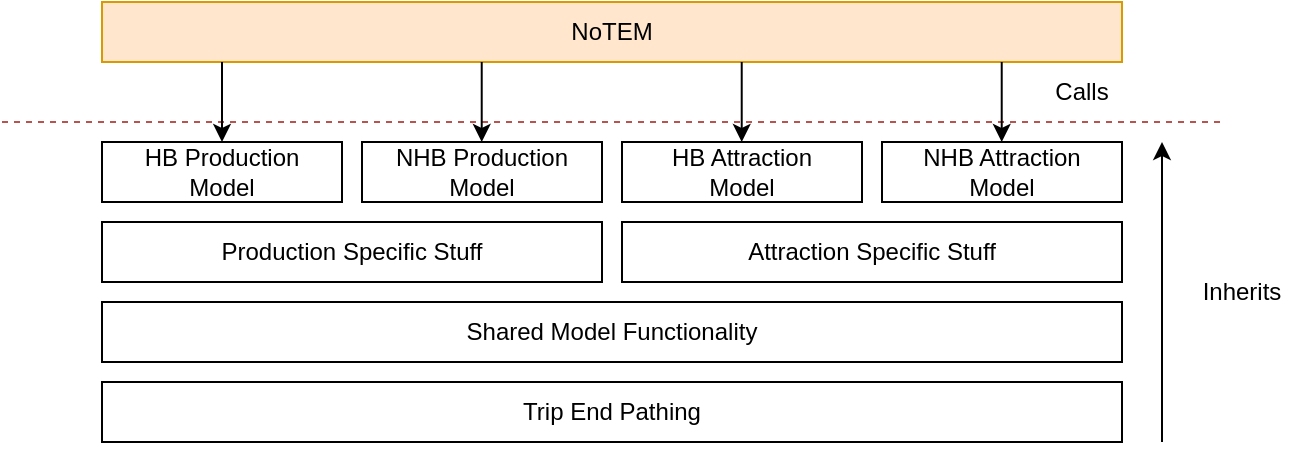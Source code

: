 <mxfile version="14.5.1" type="device" pages="4"><diagram id="lLvppQs5PRhjp4cdeOJ7" name="Inheritence"><mxGraphModel dx="1422" dy="832" grid="1" gridSize="10" guides="1" tooltips="1" connect="1" arrows="1" fold="1" page="1" pageScale="1" pageWidth="827" pageHeight="1169" math="0" shadow="0"><root><mxCell id="0"/><mxCell id="1" parent="0"/><mxCell id="pdggeZBcWWM-GCoI2t7F-1" value="Shared Model Functionality" style="rounded=0;whiteSpace=wrap;html=1;" parent="1" vertex="1"><mxGeometry x="120" y="400" width="510" height="30" as="geometry"/></mxCell><mxCell id="pdggeZBcWWM-GCoI2t7F-2" value="Production Specific Stuff" style="rounded=0;whiteSpace=wrap;html=1;" parent="1" vertex="1"><mxGeometry x="120" y="360" width="250" height="30" as="geometry"/></mxCell><mxCell id="pdggeZBcWWM-GCoI2t7F-3" value="Attraction Specific Stuff" style="rounded=0;whiteSpace=wrap;html=1;" parent="1" vertex="1"><mxGeometry x="380" y="360" width="250" height="30" as="geometry"/></mxCell><mxCell id="pdggeZBcWWM-GCoI2t7F-4" value="HB Production&lt;br&gt;Model" style="rounded=0;whiteSpace=wrap;html=1;" parent="1" vertex="1"><mxGeometry x="120" y="320" width="120" height="30" as="geometry"/></mxCell><mxCell id="pdggeZBcWWM-GCoI2t7F-5" value="NHB Production Model" style="rounded=0;whiteSpace=wrap;html=1;" parent="1" vertex="1"><mxGeometry x="250" y="320" width="120" height="30" as="geometry"/></mxCell><mxCell id="pdggeZBcWWM-GCoI2t7F-6" value="HB Attraction&lt;br&gt;Model" style="rounded=0;whiteSpace=wrap;html=1;" parent="1" vertex="1"><mxGeometry x="380" y="320" width="120" height="30" as="geometry"/></mxCell><mxCell id="pdggeZBcWWM-GCoI2t7F-7" value="NHB Attraction &lt;br&gt;Model" style="rounded=0;whiteSpace=wrap;html=1;" parent="1" vertex="1"><mxGeometry x="510" y="320" width="120" height="30" as="geometry"/></mxCell><mxCell id="pdggeZBcWWM-GCoI2t7F-8" value="" style="endArrow=none;dashed=1;html=1;fillColor=#f8cecc;strokeColor=#b85450;" parent="1" edge="1"><mxGeometry width="50" height="50" relative="1" as="geometry"><mxPoint x="70" y="310" as="sourcePoint"/><mxPoint x="680" y="310" as="targetPoint"/></mxGeometry></mxCell><mxCell id="pdggeZBcWWM-GCoI2t7F-9" value="" style="endArrow=classic;html=1;" parent="1" edge="1"><mxGeometry width="50" height="50" relative="1" as="geometry"><mxPoint x="650" y="470" as="sourcePoint"/><mxPoint x="650" y="320" as="targetPoint"/></mxGeometry></mxCell><mxCell id="pdggeZBcWWM-GCoI2t7F-10" value="Inherits" style="text;html=1;strokeColor=none;fillColor=none;align=center;verticalAlign=middle;whiteSpace=wrap;rounded=0;" parent="1" vertex="1"><mxGeometry x="660" y="380" width="60" height="30" as="geometry"/></mxCell><mxCell id="pdggeZBcWWM-GCoI2t7F-11" value="NoTEM" style="rounded=0;whiteSpace=wrap;html=1;fillColor=#ffe6cc;strokeColor=#d79b00;" parent="1" vertex="1"><mxGeometry x="120" y="250" width="510" height="30" as="geometry"/></mxCell><mxCell id="pdggeZBcWWM-GCoI2t7F-14" value="" style="endArrow=classic;html=1;entryX=0.5;entryY=0;entryDx=0;entryDy=0;" parent="1" target="pdggeZBcWWM-GCoI2t7F-4" edge="1"><mxGeometry width="50" height="50" relative="1" as="geometry"><mxPoint x="180" y="280" as="sourcePoint"/><mxPoint x="200" y="300" as="targetPoint"/></mxGeometry></mxCell><mxCell id="pdggeZBcWWM-GCoI2t7F-15" value="" style="endArrow=classic;html=1;entryX=0.5;entryY=0;entryDx=0;entryDy=0;" parent="1" edge="1"><mxGeometry width="50" height="50" relative="1" as="geometry"><mxPoint x="309.86" y="280" as="sourcePoint"/><mxPoint x="309.86" y="320" as="targetPoint"/></mxGeometry></mxCell><mxCell id="pdggeZBcWWM-GCoI2t7F-16" value="" style="endArrow=classic;html=1;entryX=0.5;entryY=0;entryDx=0;entryDy=0;" parent="1" edge="1"><mxGeometry width="50" height="50" relative="1" as="geometry"><mxPoint x="439.86" y="280" as="sourcePoint"/><mxPoint x="439.86" y="320" as="targetPoint"/></mxGeometry></mxCell><mxCell id="pdggeZBcWWM-GCoI2t7F-17" value="" style="endArrow=classic;html=1;entryX=0.5;entryY=0;entryDx=0;entryDy=0;" parent="1" edge="1"><mxGeometry width="50" height="50" relative="1" as="geometry"><mxPoint x="569.86" y="280" as="sourcePoint"/><mxPoint x="569.86" y="320" as="targetPoint"/></mxGeometry></mxCell><mxCell id="pdggeZBcWWM-GCoI2t7F-20" value="Calls" style="text;html=1;strokeColor=none;fillColor=none;align=center;verticalAlign=middle;whiteSpace=wrap;rounded=0;" parent="1" vertex="1"><mxGeometry x="580" y="280" width="60" height="30" as="geometry"/></mxCell><mxCell id="aku7cfe4Twv076dRv2uE-1" value="Trip End Pathing" style="rounded=0;whiteSpace=wrap;html=1;" parent="1" vertex="1"><mxGeometry x="120" y="440" width="510" height="30" as="geometry"/></mxCell></root></mxGraphModel></diagram><diagram id="YqYMPjnBNsrqHoUdPp8g" name="Req Functionality"><mxGraphModel dx="1024" dy="600" grid="1" gridSize="10" guides="1" tooltips="1" connect="1" arrows="1" fold="1" page="1" pageScale="1" pageWidth="827" pageHeight="1169" math="0" shadow="0"><root><mxCell id="8Gtph3MKl76PH5STHvHZ-0"/><mxCell id="8Gtph3MKl76PH5STHvHZ-1" parent="8Gtph3MKl76PH5STHvHZ-0"/><mxCell id="Hx8eiDj42i_t4e-iqLd3-6" value="generate_all_trip_ends()" style="text;strokeColor=#d79b00;fillColor=#ffe6cc;align=left;verticalAlign=top;spacingLeft=4;spacingRight=4;overflow=hidden;rotatable=0;points=[[0,0.5],[1,0.5]];portConstraint=eastwest;" parent="8Gtph3MKl76PH5STHvHZ-1" vertex="1"><mxGeometry x="1680" y="424" width="160" height="26" as="geometry"/></mxCell><mxCell id="Hx8eiDj42i_t4e-iqLd3-7" value="NoTEM" style="swimlane;fontStyle=1;align=center;verticalAlign=top;childLayout=stackLayout;horizontal=1;startSize=26;horizontalStack=0;resizeParent=1;resizeParentMax=0;resizeLast=0;collapsible=1;marginBottom=0;fillColor=#dae8fc;strokeColor=#6c8ebf;" parent="8Gtph3MKl76PH5STHvHZ-1" vertex="1"><mxGeometry x="80" y="80" width="160" height="268" as="geometry"/></mxCell><mxCell id="Hx8eiDj42i_t4e-iqLd3-8" value="Attributes" style="text;strokeColor=none;fillColor=none;align=left;verticalAlign=top;spacingLeft=4;spacingRight=4;overflow=hidden;rotatable=0;points=[[0,0.5],[1,0.5]];portConstraint=eastwest;fontStyle=1" parent="Hx8eiDj42i_t4e-iqLd3-7" vertex="1"><mxGeometry y="26" width="160" height="26" as="geometry"/></mxCell><mxCell id="Hx8eiDj42i_t4e-iqLd3-1" value="years" style="text;strokeColor=#9673a6;fillColor=#e1d5e7;align=left;verticalAlign=top;spacingLeft=4;spacingRight=4;overflow=hidden;rotatable=0;points=[[0,0.5],[1,0.5]];portConstraint=eastwest;" parent="Hx8eiDj42i_t4e-iqLd3-7" vertex="1"><mxGeometry y="52" width="160" height="26" as="geometry"/></mxCell><mxCell id="FqPq26q3UJ2o3pJWGhAu-0" value="Scenario" style="text;strokeColor=#9673a6;fillColor=#e1d5e7;align=left;verticalAlign=top;spacingLeft=4;spacingRight=4;overflow=hidden;rotatable=0;points=[[0,0.5],[1,0.5]];portConstraint=eastwest;" parent="Hx8eiDj42i_t4e-iqLd3-7" vertex="1"><mxGeometry y="78" width="160" height="26" as="geometry"/></mxCell><mxCell id="Hx8eiDj42i_t4e-iqLd3-5" value="Land User iter" style="text;strokeColor=#9673a6;fillColor=#e1d5e7;align=left;verticalAlign=top;spacingLeft=4;spacingRight=4;overflow=hidden;rotatable=0;points=[[0,0.5],[1,0.5]];portConstraint=eastwest;" parent="Hx8eiDj42i_t4e-iqLd3-7" vertex="1"><mxGeometry y="104" width="160" height="26" as="geometry"/></mxCell><mxCell id="PiMXz-e3eTPeEasY0s3F-0" value="Land User Import Drive" style="text;strokeColor=#9673a6;fillColor=#e1d5e7;align=left;verticalAlign=top;spacingLeft=4;spacingRight=4;overflow=hidden;rotatable=0;points=[[0,0.5],[1,0.5]];portConstraint=eastwest;" parent="Hx8eiDj42i_t4e-iqLd3-7" vertex="1"><mxGeometry y="130" width="160" height="26" as="geometry"/></mxCell><mxCell id="Hx8eiDj42i_t4e-iqLd3-9" value="" style="line;strokeWidth=1;fillColor=none;align=left;verticalAlign=middle;spacingTop=-1;spacingLeft=3;spacingRight=3;rotatable=0;labelPosition=right;points=[];portConstraint=eastwest;" parent="Hx8eiDj42i_t4e-iqLd3-7" vertex="1"><mxGeometry y="156" width="160" height="8" as="geometry"/></mxCell><mxCell id="Hx8eiDj42i_t4e-iqLd3-10" value="Methods" style="text;strokeColor=none;fillColor=none;align=left;verticalAlign=top;spacingLeft=4;spacingRight=4;overflow=hidden;rotatable=0;points=[[0,0.5],[1,0.5]];portConstraint=eastwest;fontStyle=1" parent="Hx8eiDj42i_t4e-iqLd3-7" vertex="1"><mxGeometry y="164" width="160" height="26" as="geometry"/></mxCell><mxCell id="Hx8eiDj42i_t4e-iqLd3-3" value="generate_all_trip_ends()" style="text;strokeColor=#d79b00;fillColor=#ffe6cc;align=left;verticalAlign=top;spacingLeft=4;spacingRight=4;overflow=hidden;rotatable=0;points=[[0,0.5],[1,0.5]];portConstraint=eastwest;" parent="Hx8eiDj42i_t4e-iqLd3-7" vertex="1"><mxGeometry y="190" width="160" height="26" as="geometry"/></mxCell><mxCell id="Hx8eiDj42i_t4e-iqLd3-4" value="generate_hb_trip_ends()" style="text;strokeColor=#d79b00;fillColor=#ffe6cc;align=left;verticalAlign=top;spacingLeft=4;spacingRight=4;overflow=hidden;rotatable=0;points=[[0,0.5],[1,0.5]];portConstraint=eastwest;" parent="Hx8eiDj42i_t4e-iqLd3-7" vertex="1"><mxGeometry y="216" width="160" height="26" as="geometry"/></mxCell><mxCell id="Hx8eiDj42i_t4e-iqLd3-12" value="generate_nhb_trip_ends()" style="text;strokeColor=#d79b00;fillColor=#ffe6cc;align=left;verticalAlign=top;spacingLeft=4;spacingRight=4;overflow=hidden;rotatable=0;points=[[0,0.5],[1,0.5]];portConstraint=eastwest;" parent="Hx8eiDj42i_t4e-iqLd3-7" vertex="1"><mxGeometry y="242" width="160" height="26" as="geometry"/></mxCell><mxCell id="Hx8eiDj42i_t4e-iqLd3-11" value="years" style="text;strokeColor=#9673a6;fillColor=#e1d5e7;align=left;verticalAlign=top;spacingLeft=4;spacingRight=4;overflow=hidden;rotatable=0;points=[[0,0.5],[1,0.5]];portConstraint=eastwest;" parent="8Gtph3MKl76PH5STHvHZ-1" vertex="1"><mxGeometry x="1680" y="280" width="160" height="26" as="geometry"/></mxCell><mxCell id="Hx8eiDj42i_t4e-iqLd3-13" value="HB Production Model" style="swimlane;fontStyle=1;align=center;verticalAlign=top;childLayout=stackLayout;horizontal=1;startSize=26;horizontalStack=0;resizeParent=1;resizeParentMax=0;resizeLast=0;collapsible=1;marginBottom=0;fillColor=#dae8fc;strokeColor=#6c8ebf;" parent="8Gtph3MKl76PH5STHvHZ-1" vertex="1"><mxGeometry x="320" y="80" width="320" height="530" as="geometry"/></mxCell><mxCell id="Hx8eiDj42i_t4e-iqLd3-14" value="Attributes" style="text;strokeColor=none;fillColor=none;align=left;verticalAlign=top;spacingLeft=4;spacingRight=4;overflow=hidden;rotatable=0;points=[[0,0.5],[1,0.5]];portConstraint=eastwest;fontStyle=1" parent="Hx8eiDj42i_t4e-iqLd3-13" vertex="1"><mxGeometry y="26" width="320" height="26" as="geometry"/></mxCell><mxCell id="Hx8eiDj42i_t4e-iqLd3-22" value="Land Use inputs {year: path}" style="text;strokeColor=#9673a6;fillColor=#e1d5e7;align=left;verticalAlign=top;spacingLeft=4;spacingRight=4;overflow=hidden;rotatable=0;points=[[0,0.5],[1,0.5]];portConstraint=eastwest;" parent="Hx8eiDj42i_t4e-iqLd3-13" vertex="1"><mxGeometry y="52" width="320" height="26" as="geometry"/></mxCell><mxCell id="Hx8eiDj42i_t4e-iqLd3-21" value="Constraints {year: path}" style="text;strokeColor=#9673a6;fillColor=#e1d5e7;align=left;verticalAlign=top;spacingLeft=4;spacingRight=4;overflow=hidden;rotatable=0;points=[[0,0.5],[1,0.5]];portConstraint=eastwest;" parent="Hx8eiDj42i_t4e-iqLd3-13" vertex="1"><mxGeometry y="78" width="320" height="26" as="geometry"/></mxCell><mxCell id="Hx8eiDj42i_t4e-iqLd3-19" value="trip_rates_path" style="text;strokeColor=#9673a6;fillColor=#e1d5e7;align=left;verticalAlign=top;spacingLeft=4;spacingRight=4;overflow=hidden;rotatable=0;points=[[0,0.5],[1,0.5]];portConstraint=eastwest;" parent="Hx8eiDj42i_t4e-iqLd3-13" vertex="1"><mxGeometry y="104" width="320" height="26" as="geometry"/></mxCell><mxCell id="Hx8eiDj42i_t4e-iqLd3-18" value="mode_time_splits_path" style="text;strokeColor=#9673a6;fillColor=#e1d5e7;align=left;verticalAlign=top;spacingLeft=4;spacingRight=4;overflow=hidden;rotatable=0;points=[[0,0.5],[1,0.5]];portConstraint=eastwest;" parent="Hx8eiDj42i_t4e-iqLd3-13" vertex="1"><mxGeometry y="130" width="320" height="26" as="geometry"/></mxCell><mxCell id="Hx8eiDj42i_t4e-iqLd3-20" value="export_path (sub-folder for reports / audits)" style="text;strokeColor=#9673a6;fillColor=#e1d5e7;align=left;verticalAlign=top;spacingLeft=4;spacingRight=4;overflow=hidden;rotatable=0;points=[[0,0.5],[1,0.5]];portConstraint=eastwest;" parent="Hx8eiDj42i_t4e-iqLd3-13" vertex="1"><mxGeometry y="156" width="320" height="26" as="geometry"/></mxCell><mxCell id="Hx8eiDj42i_t4e-iqLd3-15" value="" style="line;strokeWidth=1;fillColor=none;align=left;verticalAlign=middle;spacingTop=-1;spacingLeft=3;spacingRight=3;rotatable=0;labelPosition=right;points=[];portConstraint=eastwest;" parent="Hx8eiDj42i_t4e-iqLd3-13" vertex="1"><mxGeometry y="182" width="320" height="8" as="geometry"/></mxCell><mxCell id="Hx8eiDj42i_t4e-iqLd3-16" value="Methods" style="text;strokeColor=none;fillColor=none;align=left;verticalAlign=top;spacingLeft=4;spacingRight=4;overflow=hidden;rotatable=0;points=[[0,0.5],[1,0.5]];portConstraint=eastwest;fontStyle=1" parent="Hx8eiDj42i_t4e-iqLd3-13" vertex="1"><mxGeometry y="190" width="320" height="26" as="geometry"/></mxCell><mxCell id="Hx8eiDj42i_t4e-iqLd3-28" value="run()" style="text;strokeColor=#d79b00;fillColor=#ffe6cc;align=left;verticalAlign=top;spacingLeft=4;spacingRight=4;overflow=hidden;rotatable=0;points=[[0,0.5],[1,0.5]];portConstraint=eastwest;" parent="Hx8eiDj42i_t4e-iqLd3-13" vertex="1"><mxGeometry y="216" width="320" height="26" as="geometry"/></mxCell><mxCell id="Hx8eiDj42i_t4e-iqLd3-27" value="    _read_land_use_data() (Write out compressed)" style="text;strokeColor=#d79b00;fillColor=#ffe6cc;align=left;verticalAlign=top;spacingLeft=4;spacingRight=4;overflow=hidden;rotatable=0;points=[[0,0.5],[1,0.5]];portConstraint=eastwest;" parent="Hx8eiDj42i_t4e-iqLd3-13" vertex="1"><mxGeometry y="242" width="320" height="26" as="geometry"/></mxCell><mxCell id="Hx8eiDj42i_t4e-iqLd3-26" value="    generate_productions() (pop -&gt; productions via trip rates)&#10;        This will be pure demand. &#10;        And the most complicated part!&#10;        Some kind of DVec * DVec&#10;        fully segmented. TfN TT * MSOA&#10;        output compressed" style="text;strokeColor=#d79b00;fillColor=#ffe6cc;align=left;verticalAlign=top;spacingLeft=4;spacingRight=4;overflow=hidden;rotatable=0;points=[[0,0.5],[1,0.5]];portConstraint=eastwest;" parent="Hx8eiDj42i_t4e-iqLd3-13" vertex="1"><mxGeometry y="268" width="320" height="92" as="geometry"/></mxCell><mxCell id="Hx8eiDj42i_t4e-iqLd3-25" value="    _split_by_tp_and_mode() -&gt; using dVec fn" style="text;strokeColor=#d79b00;fillColor=#ffe6cc;align=left;verticalAlign=top;spacingLeft=4;spacingRight=4;overflow=hidden;rotatable=0;points=[[0,0.5],[1,0.5]];portConstraint=eastwest;" parent="Hx8eiDj42i_t4e-iqLd3-13" vertex="1"><mxGeometry y="360" width="320" height="26" as="geometry"/></mxCell><mxCell id="6QmXWzsKZJxQ6pFAaTfo-23" value="    pure_demand.aggregate_segments( get split factors)&#10;            p, m, tp, g, soc/ns, ca at least" style="text;strokeColor=#d79b00;fillColor=#ffe6cc;align=left;verticalAlign=top;spacingLeft=4;spacingRight=4;overflow=hidden;rotatable=0;points=[[0,0.5],[1,0.5]];portConstraint=eastwest;" parent="Hx8eiDj42i_t4e-iqLd3-13" vertex="1"><mxGeometry y="386" width="320" height="40" as="geometry"/></mxCell><mxCell id="Hx8eiDj42i_t4e-iqLd3-23" value="    mdd_infill(HBC, HB_E, NHB_E) &#10;    (Optional-used for extra temporal resolution - waiting on &#10;     MDD process verification)&#10;    Compare MDD at p, m, hb" style="text;strokeColor=#d79b00;fillColor=#ffe6cc;align=left;verticalAlign=top;spacingLeft=4;spacingRight=4;overflow=hidden;rotatable=0;points=[[0,0.5],[1,0.5]];portConstraint=eastwest;" parent="Hx8eiDj42i_t4e-iqLd3-13" vertex="1"><mxGeometry y="426" width="320" height="64" as="geometry"/></mxCell><mxCell id="o5Qm7cuPvVbEeRXnNj0s-2" value="    validate_vector()  (Optional - used for validation?)&#10;     (control)" style="text;strokeColor=#d79b00;fillColor=#ffe6cc;align=left;verticalAlign=top;spacingLeft=4;spacingRight=4;overflow=hidden;rotatable=0;points=[[0,0.5],[1,0.5]];portConstraint=eastwest;" parent="Hx8eiDj42i_t4e-iqLd3-13" vertex="1"><mxGeometry y="490" width="320" height="40" as="geometry"/></mxCell><mxCell id="Hx8eiDj42i_t4e-iqLd3-29" value="&lt;h1&gt;Things to Consider&lt;/h1&gt;&lt;p&gt;We want the trip end models to be scenario / model agnostic.&lt;/p&gt;&lt;p&gt;They simply take some land use inputs and convert to P/A vectors.&lt;/p&gt;&lt;p&gt;Should NoTEM handle high level path building for specific scenarios or models? I think this should be moved out to the config. I.e. &quot;Use these land use assumptions and convert to P/A vectors&quot;&lt;/p&gt;" style="text;html=1;strokeColor=none;fillColor=none;spacing=5;spacingTop=-20;whiteSpace=wrap;overflow=hidden;rounded=0;" parent="8Gtph3MKl76PH5STHvHZ-1" vertex="1"><mxGeometry x="10" y="638" width="300" height="202" as="geometry"/></mxCell><mxCell id="6QmXWzsKZJxQ6pFAaTfo-2" value="HB Attraction Model" style="swimlane;fontStyle=1;align=center;verticalAlign=top;childLayout=stackLayout;horizontal=1;startSize=26;horizontalStack=0;resizeParent=1;resizeParentMax=0;resizeLast=0;collapsible=1;marginBottom=0;fillColor=#dae8fc;strokeColor=#6c8ebf;" parent="8Gtph3MKl76PH5STHvHZ-1" vertex="1"><mxGeometry x="720" y="80" width="320" height="478" as="geometry"/></mxCell><mxCell id="6QmXWzsKZJxQ6pFAaTfo-3" value="Attributes" style="text;strokeColor=none;fillColor=none;align=left;verticalAlign=top;spacingLeft=4;spacingRight=4;overflow=hidden;rotatable=0;points=[[0,0.5],[1,0.5]];portConstraint=eastwest;fontStyle=1" parent="6QmXWzsKZJxQ6pFAaTfo-2" vertex="1"><mxGeometry y="26" width="320" height="26" as="geometry"/></mxCell><mxCell id="6QmXWzsKZJxQ6pFAaTfo-24" value="Land Use inputs {year: path}" style="text;strokeColor=#9673a6;fillColor=#e1d5e7;align=left;verticalAlign=top;spacingLeft=4;spacingRight=4;overflow=hidden;rotatable=0;points=[[0,0.5],[1,0.5]];portConstraint=eastwest;" parent="6QmXWzsKZJxQ6pFAaTfo-2" vertex="1"><mxGeometry y="52" width="320" height="26" as="geometry"/></mxCell><mxCell id="6QmXWzsKZJxQ6pFAaTfo-25" value="Constraints {year: path}" style="text;strokeColor=#9673a6;fillColor=#e1d5e7;align=left;verticalAlign=top;spacingLeft=4;spacingRight=4;overflow=hidden;rotatable=0;points=[[0,0.5],[1,0.5]];portConstraint=eastwest;" parent="6QmXWzsKZJxQ6pFAaTfo-2" vertex="1"><mxGeometry y="78" width="320" height="26" as="geometry"/></mxCell><mxCell id="o5Qm7cuPvVbEeRXnNj0s-3" value="pure_production_demand" style="text;strokeColor=#9673a6;fillColor=#e1d5e7;align=left;verticalAlign=top;spacingLeft=4;spacingRight=4;overflow=hidden;rotatable=0;points=[[0,0.5],[1,0.5]];portConstraint=eastwest;" parent="6QmXWzsKZJxQ6pFAaTfo-2" vertex="1"><mxGeometry y="104" width="320" height="26" as="geometry"/></mxCell><mxCell id="6QmXWzsKZJxQ6pFAaTfo-27" value="trip_attraction_rates_path" style="text;strokeColor=#9673a6;fillColor=#e1d5e7;align=left;verticalAlign=top;spacingLeft=4;spacingRight=4;overflow=hidden;rotatable=0;points=[[0,0.5],[1,0.5]];portConstraint=eastwest;" parent="6QmXWzsKZJxQ6pFAaTfo-2" vertex="1"><mxGeometry y="130" width="320" height="26" as="geometry"/></mxCell><mxCell id="o5Qm7cuPvVbEeRXnNj0s-0" value="mode_time_vol_controls_path" style="text;strokeColor=#9673a6;fillColor=#e1d5e7;align=left;verticalAlign=top;spacingLeft=4;spacingRight=4;overflow=hidden;rotatable=0;points=[[0,0.5],[1,0.5]];portConstraint=eastwest;" parent="6QmXWzsKZJxQ6pFAaTfo-2" vertex="1"><mxGeometry y="156" width="320" height="26" as="geometry"/></mxCell><mxCell id="6QmXWzsKZJxQ6pFAaTfo-26" value="export_path (sub-folder for reports / audits)" style="text;strokeColor=#9673a6;fillColor=#e1d5e7;align=left;verticalAlign=top;spacingLeft=4;spacingRight=4;overflow=hidden;rotatable=0;points=[[0,0.5],[1,0.5]];portConstraint=eastwest;" parent="6QmXWzsKZJxQ6pFAaTfo-2" vertex="1"><mxGeometry y="182" width="320" height="26" as="geometry"/></mxCell><mxCell id="6QmXWzsKZJxQ6pFAaTfo-4" value="" style="line;strokeWidth=1;fillColor=none;align=left;verticalAlign=middle;spacingTop=-1;spacingLeft=3;spacingRight=3;rotatable=0;labelPosition=right;points=[];portConstraint=eastwest;" parent="6QmXWzsKZJxQ6pFAaTfo-2" vertex="1"><mxGeometry y="208" width="320" height="8" as="geometry"/></mxCell><mxCell id="6QmXWzsKZJxQ6pFAaTfo-5" value="Methods" style="text;strokeColor=none;fillColor=none;align=left;verticalAlign=top;spacingLeft=4;spacingRight=4;overflow=hidden;rotatable=0;points=[[0,0.5],[1,0.5]];portConstraint=eastwest;fontStyle=1" parent="6QmXWzsKZJxQ6pFAaTfo-2" vertex="1"><mxGeometry y="216" width="320" height="26" as="geometry"/></mxCell><mxCell id="6QmXWzsKZJxQ6pFAaTfo-30" value="run()" style="text;strokeColor=#d79b00;fillColor=#ffe6cc;align=left;verticalAlign=top;spacingLeft=4;spacingRight=4;overflow=hidden;rotatable=0;points=[[0,0.5],[1,0.5]];portConstraint=eastwest;" parent="6QmXWzsKZJxQ6pFAaTfo-2" vertex="1"><mxGeometry y="242" width="320" height="26" as="geometry"/></mxCell><mxCell id="6QmXWzsKZJxQ6pFAaTfo-31" value="    _read_land_use_data() (Write out compressed)" style="text;strokeColor=#d79b00;fillColor=#ffe6cc;align=left;verticalAlign=top;spacingLeft=4;spacingRight=4;overflow=hidden;rotatable=0;points=[[0,0.5],[1,0.5]];portConstraint=eastwest;" parent="6QmXWzsKZJxQ6pFAaTfo-2" vertex="1"><mxGeometry y="268" width="320" height="26" as="geometry"/></mxCell><mxCell id="PiMXz-e3eTPeEasY0s3F-1" value="    generate_attractions() (emp-&gt; attractions via trip rates)&#10;        Some kind of DVec * DVec&#10;        output compressed" style="text;strokeColor=#d79b00;fillColor=#ffe6cc;align=left;verticalAlign=top;spacingLeft=4;spacingRight=4;overflow=hidden;rotatable=0;points=[[0,0.5],[1,0.5]];portConstraint=eastwest;" parent="6QmXWzsKZJxQ6pFAaTfo-2" vertex="1"><mxGeometry y="294" width="320" height="60" as="geometry"/></mxCell><mxCell id="6QmXWzsKZJxQ6pFAaTfo-22" value="   control_to_pure_production_demand()&#10;    Balance at segmentation:" style="text;strokeColor=#d79b00;fillColor=#ffe6cc;align=left;verticalAlign=top;spacingLeft=4;spacingRight=4;overflow=hidden;rotatable=0;points=[[0,0.5],[1,0.5]];portConstraint=eastwest;" parent="6QmXWzsKZJxQ6pFAaTfo-2" vertex="1"><mxGeometry y="354" width="320" height="46" as="geometry"/></mxCell><mxCell id="PiMXz-e3eTPeEasY0s3F-2" value="    _split_by_tp_and_mode() -&gt; using dVec fn" style="text;strokeColor=#d79b00;fillColor=#ffe6cc;align=left;verticalAlign=top;spacingLeft=4;spacingRight=4;overflow=hidden;rotatable=0;points=[[0,0.5],[1,0.5]];portConstraint=eastwest;" parent="6QmXWzsKZJxQ6pFAaTfo-2" vertex="1"><mxGeometry y="400" width="320" height="26" as="geometry"/></mxCell><mxCell id="HKmr--hvjH5vmQZF8FF_-1" value="    maybe_another_control_to_productions()" style="text;strokeColor=#d79b00;fillColor=#ffe6cc;align=left;verticalAlign=top;spacingLeft=4;spacingRight=4;overflow=hidden;rotatable=0;points=[[0,0.5],[1,0.5]];portConstraint=eastwest;" parent="6QmXWzsKZJxQ6pFAaTfo-2" vertex="1"><mxGeometry y="426" width="320" height="26" as="geometry"/></mxCell><mxCell id="6QmXWzsKZJxQ6pFAaTfo-37" value="    control_vector()  (Optional - used for validation?)" style="text;strokeColor=#d79b00;fillColor=#ffe6cc;align=left;verticalAlign=top;spacingLeft=4;spacingRight=4;overflow=hidden;rotatable=0;points=[[0,0.5],[1,0.5]];portConstraint=eastwest;" parent="6QmXWzsKZJxQ6pFAaTfo-2" vertex="1"><mxGeometry y="452" width="320" height="26" as="geometry"/></mxCell><mxCell id="6QmXWzsKZJxQ6pFAaTfo-6" value="HB Attraction Model" style="swimlane;fontStyle=1;align=center;verticalAlign=top;childLayout=stackLayout;horizontal=1;startSize=26;horizontalStack=0;resizeParent=1;resizeParentMax=0;resizeLast=0;collapsible=1;marginBottom=0;fillColor=#dae8fc;strokeColor=#6c8ebf;" parent="8Gtph3MKl76PH5STHvHZ-1" vertex="1"><mxGeometry x="1670" y="564" width="160" height="86" as="geometry"/></mxCell><mxCell id="6QmXWzsKZJxQ6pFAaTfo-7" value="Attributes" style="text;strokeColor=none;fillColor=none;align=left;verticalAlign=top;spacingLeft=4;spacingRight=4;overflow=hidden;rotatable=0;points=[[0,0.5],[1,0.5]];portConstraint=eastwest;fontStyle=1" parent="6QmXWzsKZJxQ6pFAaTfo-6" vertex="1"><mxGeometry y="26" width="160" height="26" as="geometry"/></mxCell><mxCell id="6QmXWzsKZJxQ6pFAaTfo-8" value="" style="line;strokeWidth=1;fillColor=none;align=left;verticalAlign=middle;spacingTop=-1;spacingLeft=3;spacingRight=3;rotatable=0;labelPosition=right;points=[];portConstraint=eastwest;" parent="6QmXWzsKZJxQ6pFAaTfo-6" vertex="1"><mxGeometry y="52" width="160" height="8" as="geometry"/></mxCell><mxCell id="6QmXWzsKZJxQ6pFAaTfo-9" value="Methods" style="text;strokeColor=none;fillColor=none;align=left;verticalAlign=top;spacingLeft=4;spacingRight=4;overflow=hidden;rotatable=0;points=[[0,0.5],[1,0.5]];portConstraint=eastwest;fontStyle=1" parent="6QmXWzsKZJxQ6pFAaTfo-6" vertex="1"><mxGeometry y="60" width="160" height="26" as="geometry"/></mxCell><mxCell id="6QmXWzsKZJxQ6pFAaTfo-10" value="years" style="text;strokeColor=#9673a6;fillColor=#e1d5e7;align=left;verticalAlign=top;spacingLeft=4;spacingRight=4;overflow=hidden;rotatable=0;points=[[0,0.5],[1,0.5]];portConstraint=eastwest;" parent="8Gtph3MKl76PH5STHvHZ-1" vertex="1"><mxGeometry x="1690" y="290" width="160" height="26" as="geometry"/></mxCell><mxCell id="6QmXWzsKZJxQ6pFAaTfo-11" value="years" style="text;strokeColor=#9673a6;fillColor=#e1d5e7;align=left;verticalAlign=top;spacingLeft=4;spacingRight=4;overflow=hidden;rotatable=0;points=[[0,0.5],[1,0.5]];portConstraint=eastwest;" parent="8Gtph3MKl76PH5STHvHZ-1" vertex="1"><mxGeometry x="1700" y="300" width="160" height="26" as="geometry"/></mxCell><mxCell id="6QmXWzsKZJxQ6pFAaTfo-12" value="years" style="text;strokeColor=#9673a6;fillColor=#e1d5e7;align=left;verticalAlign=top;spacingLeft=4;spacingRight=4;overflow=hidden;rotatable=0;points=[[0,0.5],[1,0.5]];portConstraint=eastwest;" parent="8Gtph3MKl76PH5STHvHZ-1" vertex="1"><mxGeometry x="1710" y="310" width="160" height="26" as="geometry"/></mxCell><mxCell id="6QmXWzsKZJxQ6pFAaTfo-13" value="years" style="text;strokeColor=#9673a6;fillColor=#e1d5e7;align=left;verticalAlign=top;spacingLeft=4;spacingRight=4;overflow=hidden;rotatable=0;points=[[0,0.5],[1,0.5]];portConstraint=eastwest;" parent="8Gtph3MKl76PH5STHvHZ-1" vertex="1"><mxGeometry x="1720" y="320" width="160" height="26" as="geometry"/></mxCell><mxCell id="6QmXWzsKZJxQ6pFAaTfo-14" value="years" style="text;strokeColor=#9673a6;fillColor=#e1d5e7;align=left;verticalAlign=top;spacingLeft=4;spacingRight=4;overflow=hidden;rotatable=0;points=[[0,0.5],[1,0.5]];portConstraint=eastwest;" parent="8Gtph3MKl76PH5STHvHZ-1" vertex="1"><mxGeometry x="1730" y="330" width="160" height="26" as="geometry"/></mxCell><mxCell id="6QmXWzsKZJxQ6pFAaTfo-15" value="years" style="text;strokeColor=#9673a6;fillColor=#e1d5e7;align=left;verticalAlign=top;spacingLeft=4;spacingRight=4;overflow=hidden;rotatable=0;points=[[0,0.5],[1,0.5]];portConstraint=eastwest;" parent="8Gtph3MKl76PH5STHvHZ-1" vertex="1"><mxGeometry x="1740" y="340" width="160" height="26" as="geometry"/></mxCell><mxCell id="6QmXWzsKZJxQ6pFAaTfo-16" value="years" style="text;strokeColor=#9673a6;fillColor=#e1d5e7;align=left;verticalAlign=top;spacingLeft=4;spacingRight=4;overflow=hidden;rotatable=0;points=[[0,0.5],[1,0.5]];portConstraint=eastwest;" parent="8Gtph3MKl76PH5STHvHZ-1" vertex="1"><mxGeometry x="1750" y="350" width="160" height="26" as="geometry"/></mxCell><mxCell id="6QmXWzsKZJxQ6pFAaTfo-17" value="generate_all_trip_ends()" style="text;strokeColor=#d79b00;fillColor=#ffe6cc;align=left;verticalAlign=top;spacingLeft=4;spacingRight=4;overflow=hidden;rotatable=0;points=[[0,0.5],[1,0.5]];portConstraint=eastwest;" parent="8Gtph3MKl76PH5STHvHZ-1" vertex="1"><mxGeometry x="1690" y="434" width="160" height="26" as="geometry"/></mxCell><mxCell id="6QmXWzsKZJxQ6pFAaTfo-18" value="generate_all_trip_ends()" style="text;strokeColor=#d79b00;fillColor=#ffe6cc;align=left;verticalAlign=top;spacingLeft=4;spacingRight=4;overflow=hidden;rotatable=0;points=[[0,0.5],[1,0.5]];portConstraint=eastwest;" parent="8Gtph3MKl76PH5STHvHZ-1" vertex="1"><mxGeometry x="1700" y="444" width="160" height="26" as="geometry"/></mxCell><mxCell id="6QmXWzsKZJxQ6pFAaTfo-38" value="NHB Production Model" style="swimlane;fontStyle=1;align=center;verticalAlign=top;childLayout=stackLayout;horizontal=1;startSize=26;horizontalStack=0;resizeParent=1;resizeParentMax=0;resizeLast=0;collapsible=1;marginBottom=0;fillColor=#dae8fc;strokeColor=#6c8ebf;" parent="8Gtph3MKl76PH5STHvHZ-1" vertex="1"><mxGeometry x="1120" y="80" width="320" height="86" as="geometry"/></mxCell><mxCell id="6QmXWzsKZJxQ6pFAaTfo-39" value="Attributes" style="text;strokeColor=none;fillColor=none;align=left;verticalAlign=top;spacingLeft=4;spacingRight=4;overflow=hidden;rotatable=0;points=[[0,0.5],[1,0.5]];portConstraint=eastwest;fontStyle=1" parent="6QmXWzsKZJxQ6pFAaTfo-38" vertex="1"><mxGeometry y="26" width="320" height="26" as="geometry"/></mxCell><mxCell id="6QmXWzsKZJxQ6pFAaTfo-40" value="" style="line;strokeWidth=1;fillColor=none;align=left;verticalAlign=middle;spacingTop=-1;spacingLeft=3;spacingRight=3;rotatable=0;labelPosition=right;points=[];portConstraint=eastwest;" parent="6QmXWzsKZJxQ6pFAaTfo-38" vertex="1"><mxGeometry y="52" width="320" height="8" as="geometry"/></mxCell><mxCell id="6QmXWzsKZJxQ6pFAaTfo-41" value="Methods" style="text;strokeColor=none;fillColor=none;align=left;verticalAlign=top;spacingLeft=4;spacingRight=4;overflow=hidden;rotatable=0;points=[[0,0.5],[1,0.5]];portConstraint=eastwest;fontStyle=1" parent="6QmXWzsKZJxQ6pFAaTfo-38" vertex="1"><mxGeometry y="60" width="320" height="26" as="geometry"/></mxCell><mxCell id="o5Qm7cuPvVbEeRXnNj0s-5" value="ModelAggregations" style="swimlane;fontStyle=1;align=center;verticalAlign=top;childLayout=stackLayout;horizontal=1;startSize=26;horizontalStack=0;resizeParent=1;resizeParentMax=0;resizeLast=0;collapsible=1;marginBottom=0;fillColor=#dae8fc;strokeColor=#6c8ebf;" parent="8Gtph3MKl76PH5STHvHZ-1" vertex="1"><mxGeometry x="1520" y="80" width="320" height="164" as="geometry"/></mxCell><mxCell id="o5Qm7cuPvVbEeRXnNj0s-6" value="Attributes" style="text;strokeColor=none;fillColor=none;align=left;verticalAlign=top;spacingLeft=4;spacingRight=4;overflow=hidden;rotatable=0;points=[[0,0.5],[1,0.5]];portConstraint=eastwest;fontStyle=1" parent="o5Qm7cuPvVbEeRXnNj0s-5" vertex="1"><mxGeometry y="26" width="320" height="26" as="geometry"/></mxCell><mxCell id="o5Qm7cuPvVbEeRXnNj0s-7" value="" style="line;strokeWidth=1;fillColor=none;align=left;verticalAlign=middle;spacingTop=-1;spacingLeft=3;spacingRight=3;rotatable=0;labelPosition=right;points=[];portConstraint=eastwest;" parent="o5Qm7cuPvVbEeRXnNj0s-5" vertex="1"><mxGeometry y="52" width="320" height="8" as="geometry"/></mxCell><mxCell id="o5Qm7cuPvVbEeRXnNj0s-8" value="Methods" style="text;strokeColor=none;fillColor=none;align=left;verticalAlign=top;spacingLeft=4;spacingRight=4;overflow=hidden;rotatable=0;points=[[0,0.5],[1,0.5]];portConstraint=eastwest;fontStyle=1" parent="o5Qm7cuPvVbEeRXnNj0s-5" vertex="1"><mxGeometry y="60" width="320" height="26" as="geometry"/></mxCell><mxCell id="6QmXWzsKZJxQ6pFAaTfo-21" value="dVec.aggregate() segments" style="text;strokeColor=#d79b00;fillColor=#ffe6cc;align=left;verticalAlign=top;spacingLeft=4;spacingRight=4;overflow=hidden;rotatable=0;points=[[0,0.5],[1,0.5]];portConstraint=eastwest;" parent="o5Qm7cuPvVbEeRXnNj0s-5" vertex="1"><mxGeometry y="86" width="320" height="26" as="geometry"/></mxCell><mxCell id="6QmXWzsKZJxQ6pFAaTfo-20" value="dVec.translate() model zone" style="text;strokeColor=#d79b00;fillColor=#ffe6cc;align=left;verticalAlign=top;spacingLeft=4;spacingRight=4;overflow=hidden;rotatable=0;points=[[0,0.5],[1,0.5]];portConstraint=eastwest;" parent="o5Qm7cuPvVbEeRXnNj0s-5" vertex="1"><mxGeometry y="112" width="320" height="26" as="geometry"/></mxCell><mxCell id="6QmXWzsKZJxQ6pFAaTfo-19" value="balancing A to p??" style="text;strokeColor=#d79b00;fillColor=#ffe6cc;align=left;verticalAlign=top;spacingLeft=4;spacingRight=4;overflow=hidden;rotatable=0;points=[[0,0.5],[1,0.5]];portConstraint=eastwest;" parent="o5Qm7cuPvVbEeRXnNj0s-5" vertex="1"><mxGeometry y="138" width="320" height="26" as="geometry"/></mxCell><mxCell id="HKmr--hvjH5vmQZF8FF_-0" value="" style="endArrow=classic;startArrow=classic;html=1;" parent="8Gtph3MKl76PH5STHvHZ-1" edge="1"><mxGeometry width="50" height="50" relative="1" as="geometry"><mxPoint x="650" y="400" as="sourcePoint"/><mxPoint x="710" y="450" as="targetPoint"/></mxGeometry></mxCell><mxCell id="HKmr--hvjH5vmQZF8FF_-2" value="" style="endArrow=classic;startArrow=classic;html=1;" parent="8Gtph3MKl76PH5STHvHZ-1" edge="1"><mxGeometry width="50" height="50" relative="1" as="geometry"><mxPoint x="650" y="490" as="sourcePoint"/><mxPoint x="710" y="520" as="targetPoint"/></mxGeometry></mxCell><mxCell id="d9dk4bqd7sTVM9KQ43R8-1" value="What level to control at?" style="text;html=1;strokeColor=none;fillColor=none;align=center;verticalAlign=middle;whiteSpace=wrap;rounded=0;" parent="8Gtph3MKl76PH5STHvHZ-1" vertex="1"><mxGeometry x="670" y="374" width="50" height="60" as="geometry"/></mxCell><mxCell id="xyd2jtXdQR8I7UDeNP9z-0" value="HB Production Model Audits" style="swimlane;fontStyle=1;align=center;verticalAlign=top;childLayout=stackLayout;horizontal=1;startSize=26;horizontalStack=0;resizeParent=1;resizeParentMax=0;resizeLast=0;collapsible=1;marginBottom=0;fillColor=#dae8fc;strokeColor=#6c8ebf;" parent="8Gtph3MKl76PH5STHvHZ-1" vertex="1"><mxGeometry x="320" y="680" width="360" height="216" as="geometry"/></mxCell><mxCell id="xyd2jtXdQR8I7UDeNP9z-1" value="Attributes" style="text;strokeColor=none;fillColor=none;align=left;verticalAlign=top;spacingLeft=4;spacingRight=4;overflow=hidden;rotatable=0;points=[[0,0.5],[1,0.5]];portConstraint=eastwest;fontStyle=1" parent="xyd2jtXdQR8I7UDeNP9z-0" vertex="1"><mxGeometry y="26" width="360" height="26" as="geometry"/></mxCell><mxCell id="xyd2jtXdQR8I7UDeNP9z-2" value="" style="line;strokeWidth=1;fillColor=none;align=left;verticalAlign=middle;spacingTop=-1;spacingLeft=3;spacingRight=3;rotatable=0;labelPosition=right;points=[];portConstraint=eastwest;" parent="xyd2jtXdQR8I7UDeNP9z-0" vertex="1"><mxGeometry y="52" width="360" height="8" as="geometry"/></mxCell><mxCell id="xyd2jtXdQR8I7UDeNP9z-9" value="Pure_demand totals by (p, tfn_tt, tfn_agg_at)" style="text;strokeColor=#d79b00;fillColor=#ffe6cc;align=left;verticalAlign=top;spacingLeft=4;spacingRight=4;overflow=hidden;rotatable=0;points=[[0,0.5],[1,0.5]];portConstraint=eastwest;" parent="xyd2jtXdQR8I7UDeNP9z-0" vertex="1"><mxGeometry y="60" width="360" height="26" as="geometry"/></mxCell><mxCell id="xyd2jtXdQR8I7UDeNP9z-10" value="pure_demand sector totals by (p, tfn_tt, tfn_agg_at)" style="text;strokeColor=#d79b00;fillColor=#ffe6cc;align=left;verticalAlign=top;spacingLeft=4;spacingRight=4;overflow=hidden;rotatable=0;points=[[0,0.5],[1,0.5]];portConstraint=eastwest;" parent="xyd2jtXdQR8I7UDeNP9z-0" vertex="1"><mxGeometry y="86" width="360" height="26" as="geometry"/></mxCell><mxCell id="xyd2jtXdQR8I7UDeNP9z-11" value="pure_demand IE totals by (p, tfn_tt, tfn_agg_at)" style="text;strokeColor=#d79b00;fillColor=#ffe6cc;align=left;verticalAlign=top;spacingLeft=4;spacingRight=4;overflow=hidden;rotatable=0;points=[[0,0.5],[1,0.5]];portConstraint=eastwest;" parent="xyd2jtXdQR8I7UDeNP9z-0" vertex="1"><mxGeometry y="112" width="360" height="26" as="geometry"/></mxCell><mxCell id="xyd2jtXdQR8I7UDeNP9z-12" value="fully_segmented_demand totals by (p, m, g, soc/ns, ca, tp)" style="text;strokeColor=#d79b00;fillColor=#ffe6cc;align=left;verticalAlign=top;spacingLeft=4;spacingRight=4;overflow=hidden;rotatable=0;points=[[0,0.5],[1,0.5]];portConstraint=eastwest;" parent="xyd2jtXdQR8I7UDeNP9z-0" vertex="1"><mxGeometry y="138" width="360" height="26" as="geometry"/></mxCell><mxCell id="xyd2jtXdQR8I7UDeNP9z-13" value="fully_segmented_demand sector totals by (p, m, g, soc/ns, ca, tp)" style="text;strokeColor=#d79b00;fillColor=#ffe6cc;align=left;verticalAlign=top;spacingLeft=4;spacingRight=4;overflow=hidden;rotatable=0;points=[[0,0.5],[1,0.5]];portConstraint=eastwest;" parent="xyd2jtXdQR8I7UDeNP9z-0" vertex="1"><mxGeometry y="164" width="360" height="26" as="geometry"/></mxCell><mxCell id="xyd2jtXdQR8I7UDeNP9z-14" value="fully_segmented_demand IE totals by (p, m, g, soc/ns, ca, tp)" style="text;strokeColor=#d79b00;fillColor=#ffe6cc;align=left;verticalAlign=top;spacingLeft=4;spacingRight=4;overflow=hidden;rotatable=0;points=[[0,0.5],[1,0.5]];portConstraint=eastwest;" parent="xyd2jtXdQR8I7UDeNP9z-0" vertex="1"><mxGeometry y="190" width="360" height="26" as="geometry"/></mxCell><mxCell id="xyd2jtXdQR8I7UDeNP9z-4" value="generate_all_trip_ends()" style="text;strokeColor=#d79b00;fillColor=#ffe6cc;align=left;verticalAlign=top;spacingLeft=4;spacingRight=4;overflow=hidden;rotatable=0;points=[[0,0.5],[1,0.5]];portConstraint=eastwest;" parent="8Gtph3MKl76PH5STHvHZ-1" vertex="1"><mxGeometry x="930" y="700" width="160" height="26" as="geometry"/></mxCell><mxCell id="xyd2jtXdQR8I7UDeNP9z-5" value="generate_all_trip_ends()" style="text;strokeColor=#d79b00;fillColor=#ffe6cc;align=left;verticalAlign=top;spacingLeft=4;spacingRight=4;overflow=hidden;rotatable=0;points=[[0,0.5],[1,0.5]];portConstraint=eastwest;" parent="8Gtph3MKl76PH5STHvHZ-1" vertex="1"><mxGeometry x="940" y="710" width="160" height="26" as="geometry"/></mxCell><mxCell id="xyd2jtXdQR8I7UDeNP9z-6" value="generate_all_trip_ends()" style="text;strokeColor=#d79b00;fillColor=#ffe6cc;align=left;verticalAlign=top;spacingLeft=4;spacingRight=4;overflow=hidden;rotatable=0;points=[[0,0.5],[1,0.5]];portConstraint=eastwest;" parent="8Gtph3MKl76PH5STHvHZ-1" vertex="1"><mxGeometry x="950" y="720" width="160" height="26" as="geometry"/></mxCell><mxCell id="xyd2jtXdQR8I7UDeNP9z-7" value="generate_all_trip_ends()" style="text;strokeColor=#d79b00;fillColor=#ffe6cc;align=left;verticalAlign=top;spacingLeft=4;spacingRight=4;overflow=hidden;rotatable=0;points=[[0,0.5],[1,0.5]];portConstraint=eastwest;" parent="8Gtph3MKl76PH5STHvHZ-1" vertex="1"><mxGeometry x="960" y="730" width="160" height="26" as="geometry"/></mxCell><mxCell id="xyd2jtXdQR8I7UDeNP9z-8" value="generate_all_trip_ends()" style="text;strokeColor=#d79b00;fillColor=#ffe6cc;align=left;verticalAlign=top;spacingLeft=4;spacingRight=4;overflow=hidden;rotatable=0;points=[[0,0.5],[1,0.5]];portConstraint=eastwest;" parent="8Gtph3MKl76PH5STHvHZ-1" vertex="1"><mxGeometry x="970" y="740" width="160" height="26" as="geometry"/></mxCell></root></mxGraphModel></diagram><diagram id="f4NCJPaI7S1jqxJHxHRt" name="Attraction Model"><mxGraphModel dx="1422" dy="832" grid="1" gridSize="10" guides="1" tooltips="1" connect="1" arrows="1" fold="1" page="1" pageScale="1" pageWidth="827" pageHeight="1169" math="0" shadow="0"><root><mxCell id="PASuhXO_cCPMge7gYOZF-0"/><mxCell id="PASuhXO_cCPMge7gYOZF-1" parent="PASuhXO_cCPMge7gYOZF-0"/><mxCell id="PASuhXO_cCPMge7gYOZF-2" value="" style="edgeStyle=orthogonalEdgeStyle;rounded=0;orthogonalLoop=1;jettySize=auto;html=1;" parent="PASuhXO_cCPMge7gYOZF-1" source="PASuhXO_cCPMge7gYOZF-3" target="PASuhXO_cCPMge7gYOZF-10" edge="1"><mxGeometry relative="1" as="geometry"/></mxCell><mxCell id="PASuhXO_cCPMge7gYOZF-3" value="Land Use&lt;br&gt;msoa, soc, e_cat, year" style="rounded=1;whiteSpace=wrap;html=1;fillColor=#d5e8d4;strokeColor=#82b366;" parent="PASuhXO_cCPMge7gYOZF-1" vertex="1"><mxGeometry x="80" y="80" width="140" height="60" as="geometry"/></mxCell><mxCell id="PASuhXO_cCPMge7gYOZF-4" value="e_cat = employment_category" style="text;html=1;strokeColor=none;fillColor=none;align=center;verticalAlign=middle;whiteSpace=wrap;rounded=0;" parent="PASuhXO_cCPMge7gYOZF-1" vertex="1"><mxGeometry x="280" y="40" width="200" height="20" as="geometry"/></mxCell><mxCell id="PASuhXO_cCPMge7gYOZF-5" value="" style="edgeStyle=orthogonalEdgeStyle;rounded=0;orthogonalLoop=1;jettySize=auto;html=1;" parent="PASuhXO_cCPMge7gYOZF-1" source="PASuhXO_cCPMge7gYOZF-6" target="PASuhXO_cCPMge7gYOZF-10" edge="1"><mxGeometry relative="1" as="geometry"/></mxCell><mxCell id="PASuhXO_cCPMge7gYOZF-6" value="Trip Rates&lt;br&gt;e_cat, purpose" style="rounded=1;whiteSpace=wrap;html=1;fillColor=#d5e8d4;strokeColor=#82b366;" parent="PASuhXO_cCPMge7gYOZF-1" vertex="1"><mxGeometry x="80" y="200" width="140" height="60" as="geometry"/></mxCell><mxCell id="PASuhXO_cCPMge7gYOZF-7" value="" style="edgeStyle=orthogonalEdgeStyle;rounded=0;orthogonalLoop=1;jettySize=auto;html=1;" parent="PASuhXO_cCPMge7gYOZF-1" source="PASuhXO_cCPMge7gYOZF-8" target="PASuhXO_cCPMge7gYOZF-28" edge="1"><mxGeometry relative="1" as="geometry"/></mxCell><mxCell id="PASuhXO_cCPMge7gYOZF-8" value="Trip Rates&lt;br&gt;e_cat, purpose, msoa, soc, ntem_tt" style="rounded=1;whiteSpace=wrap;html=1;fillColor=#ffe6cc;strokeColor=#d79b00;" parent="PASuhXO_cCPMge7gYOZF-1" vertex="1"><mxGeometry x="910" y="200" width="200" height="60" as="geometry"/></mxCell><mxCell id="PASuhXO_cCPMge7gYOZF-9" value="" style="edgeStyle=orthogonalEdgeStyle;rounded=0;orthogonalLoop=1;jettySize=auto;html=1;" parent="PASuhXO_cCPMge7gYOZF-1" source="PASuhXO_cCPMge7gYOZF-10" target="PASuhXO_cCPMge7gYOZF-13" edge="1"><mxGeometry relative="1" as="geometry"/></mxCell><mxCell id="PASuhXO_cCPMge7gYOZF-10" value="multiply&lt;br&gt;e_cat" style="rounded=0;whiteSpace=wrap;html=1;" parent="PASuhXO_cCPMge7gYOZF-1" vertex="1"><mxGeometry x="280" y="200" width="120" height="60" as="geometry"/></mxCell><mxCell id="PASuhXO_cCPMge7gYOZF-11" value="" style="edgeStyle=orthogonalEdgeStyle;rounded=0;orthogonalLoop=1;jettySize=auto;html=1;entryX=0.5;entryY=0;entryDx=0;entryDy=0;" parent="PASuhXO_cCPMge7gYOZF-1" source="PASuhXO_cCPMge7gYOZF-13" target="PASuhXO_cCPMge7gYOZF-17" edge="1"><mxGeometry relative="1" as="geometry"><mxPoint x="340" y="400" as="targetPoint"/></mxGeometry></mxCell><mxCell id="bFJ9WmjbgJmNdbP4ANGV-9" value="" style="edgeStyle=orthogonalEdgeStyle;rounded=0;orthogonalLoop=1;jettySize=auto;html=1;" edge="1" parent="PASuhXO_cCPMge7gYOZF-1" source="PASuhXO_cCPMge7gYOZF-13" target="bFJ9WmjbgJmNdbP4ANGV-8"><mxGeometry relative="1" as="geometry"/></mxCell><mxCell id="PASuhXO_cCPMge7gYOZF-13" value="pure_attractions&lt;br&gt;msoa, p, soc, year" style="rounded=1;whiteSpace=wrap;html=1;fillColor=#d5e8d4;strokeColor=#82b366;" parent="PASuhXO_cCPMge7gYOZF-1" vertex="1"><mxGeometry x="270" y="300" width="140" height="60" as="geometry"/></mxCell><mxCell id="PASuhXO_cCPMge7gYOZF-14" value="" style="edgeStyle=orthogonalEdgeStyle;rounded=0;orthogonalLoop=1;jettySize=auto;html=1;entryX=0;entryY=0.5;entryDx=0;entryDy=0;" parent="PASuhXO_cCPMge7gYOZF-1" target="PASuhXO_cCPMge7gYOZF-17" edge="1"><mxGeometry relative="1" as="geometry"><mxPoint x="124" y="370" as="sourcePoint"/><Array as="points"><mxPoint x="124" y="420"/></Array></mxGeometry></mxCell><mxCell id="PASuhXO_cCPMge7gYOZF-15" value="Mode Splits&lt;br&gt;msoa, p, m, share" style="rounded=1;whiteSpace=wrap;html=1;fillColor=#d5e8d4;strokeColor=#82b366;" parent="PASuhXO_cCPMge7gYOZF-1" vertex="1"><mxGeometry x="70" y="310" width="120" height="60" as="geometry"/></mxCell><mxCell id="PASuhXO_cCPMge7gYOZF-16" value="" style="edgeStyle=orthogonalEdgeStyle;rounded=0;orthogonalLoop=1;jettySize=auto;html=1;" parent="PASuhXO_cCPMge7gYOZF-1" source="PASuhXO_cCPMge7gYOZF-17" target="PASuhXO_cCPMge7gYOZF-18" edge="1"><mxGeometry relative="1" as="geometry"/></mxCell><mxCell id="PASuhXO_cCPMge7gYOZF-17" value="multiply&lt;br&gt;msoa, p" style="rounded=0;whiteSpace=wrap;html=1;" parent="PASuhXO_cCPMge7gYOZF-1" vertex="1"><mxGeometry x="280" y="390" width="120" height="60" as="geometry"/></mxCell><mxCell id="bFJ9WmjbgJmNdbP4ANGV-2" value="" style="edgeStyle=orthogonalEdgeStyle;rounded=0;orthogonalLoop=1;jettySize=auto;html=1;exitX=0.5;exitY=1;exitDx=0;exitDy=0;" edge="1" parent="PASuhXO_cCPMge7gYOZF-1" source="PASuhXO_cCPMge7gYOZF-18"><mxGeometry relative="1" as="geometry"><mxPoint x="340" y="590" as="sourcePoint"/><mxPoint x="340" y="630" as="targetPoint"/></mxGeometry></mxCell><mxCell id="bFJ9WmjbgJmNdbP4ANGV-4" value="" style="edgeStyle=orthogonalEdgeStyle;rounded=0;orthogonalLoop=1;jettySize=auto;html=1;exitX=0;exitY=0.5;exitDx=0;exitDy=0;entryX=0.5;entryY=0;entryDx=0;entryDy=0;" edge="1" parent="PASuhXO_cCPMge7gYOZF-1" source="PASuhXO_cCPMge7gYOZF-18" target="PASuhXO_cCPMge7gYOZF-22"><mxGeometry relative="1" as="geometry"><Array as="points"><mxPoint x="130" y="530"/></Array></mxGeometry></mxCell><mxCell id="PASuhXO_cCPMge7gYOZF-18" value="split_attractions&lt;br&gt;msoa, p, m, soc, year" style="rounded=1;whiteSpace=wrap;html=1;fillColor=#d5e8d4;strokeColor=#82b366;" parent="PASuhXO_cCPMge7gYOZF-1" vertex="1"><mxGeometry x="260" y="500" width="160" height="60" as="geometry"/></mxCell><mxCell id="bFJ9WmjbgJmNdbP4ANGV-5" value="" style="edgeStyle=orthogonalEdgeStyle;rounded=0;orthogonalLoop=1;jettySize=auto;html=1;exitX=0.5;exitY=1;exitDx=0;exitDy=0;entryX=0;entryY=0.5;entryDx=0;entryDy=0;" edge="1" parent="PASuhXO_cCPMge7gYOZF-1" source="PASuhXO_cCPMge7gYOZF-22" target="bFJ9WmjbgJmNdbP4ANGV-3"><mxGeometry relative="1" as="geometry"><Array as="points"><mxPoint x="130" y="660"/></Array></mxGeometry></mxCell><mxCell id="PASuhXO_cCPMge7gYOZF-22" value="Balances attraction to pure_demand&lt;br&gt;p, m, g, soc, ns, ca, (tp? WE/WD)" style="rounded=0;whiteSpace=wrap;html=1;" parent="PASuhXO_cCPMge7gYOZF-1" vertex="1"><mxGeometry x="32.5" y="570" width="195" height="60" as="geometry"/></mxCell><mxCell id="PASuhXO_cCPMge7gYOZF-23" value="" style="edgeStyle=orthogonalEdgeStyle;rounded=0;orthogonalLoop=1;jettySize=auto;html=1;entryX=0.5;entryY=0;entryDx=0;entryDy=0;" parent="PASuhXO_cCPMge7gYOZF-1" source="PASuhXO_cCPMge7gYOZF-24" target="PASuhXO_cCPMge7gYOZF-22" edge="1"><mxGeometry relative="1" as="geometry"><mxPoint x="530" y="400" as="targetPoint"/></mxGeometry></mxCell><mxCell id="PASuhXO_cCPMge7gYOZF-24" value="production_output&lt;br&gt;msoa, p, m, g, soc, ns, ca, tp" style="rounded=1;whiteSpace=wrap;html=1;fillColor=#f8cecc;strokeColor=#b85450;" parent="PASuhXO_cCPMge7gYOZF-1" vertex="1"><mxGeometry x="45" y="440" width="170" height="60" as="geometry"/></mxCell><mxCell id="PASuhXO_cCPMge7gYOZF-25" value="" style="edgeStyle=orthogonalEdgeStyle;rounded=0;orthogonalLoop=1;jettySize=auto;html=1;" parent="PASuhXO_cCPMge7gYOZF-1" source="PASuhXO_cCPMge7gYOZF-26" target="PASuhXO_cCPMge7gYOZF-28" edge="1"><mxGeometry relative="1" as="geometry"/></mxCell><mxCell id="PASuhXO_cCPMge7gYOZF-26" value="Land Use&lt;br&gt;msoa, soc, e_cat, year" style="rounded=1;whiteSpace=wrap;html=1;fillColor=#d5e8d4;strokeColor=#82b366;" parent="PASuhXO_cCPMge7gYOZF-1" vertex="1"><mxGeometry x="940" y="80" width="140" height="60" as="geometry"/></mxCell><mxCell id="PASuhXO_cCPMge7gYOZF-27" value="" style="edgeStyle=orthogonalEdgeStyle;rounded=0;orthogonalLoop=1;jettySize=auto;html=1;" parent="PASuhXO_cCPMge7gYOZF-1" source="PASuhXO_cCPMge7gYOZF-28" target="PASuhXO_cCPMge7gYOZF-29" edge="1"><mxGeometry relative="1" as="geometry"/></mxCell><mxCell id="PASuhXO_cCPMge7gYOZF-28" value="multiply&lt;br&gt;msoa, e_cat, soc" style="rounded=0;whiteSpace=wrap;html=1;" parent="PASuhXO_cCPMge7gYOZF-1" vertex="1"><mxGeometry x="750" y="200" width="120" height="60" as="geometry"/></mxCell><mxCell id="PASuhXO_cCPMge7gYOZF-29" value="pure_attractions&lt;br&gt;msoa, p, e_cat, soc, year" style="rounded=1;whiteSpace=wrap;html=1;fillColor=#d5e8d4;strokeColor=#82b366;" parent="PASuhXO_cCPMge7gYOZF-1" vertex="1"><mxGeometry x="740" y="290" width="140" height="60" as="geometry"/></mxCell><mxCell id="bFJ9WmjbgJmNdbP4ANGV-11" value="" style="edgeStyle=orthogonalEdgeStyle;rounded=0;orthogonalLoop=1;jettySize=auto;html=1;" edge="1" parent="PASuhXO_cCPMge7gYOZF-1" source="bFJ9WmjbgJmNdbP4ANGV-3" target="bFJ9WmjbgJmNdbP4ANGV-10"><mxGeometry relative="1" as="geometry"/></mxCell><mxCell id="bFJ9WmjbgJmNdbP4ANGV-3" value="balanced_split_attractions&lt;br&gt;msoa, p, m, g, soc, ns, ca, (tp?),&amp;nbsp;year" style="rounded=1;whiteSpace=wrap;html=1;fillColor=#d5e8d4;strokeColor=#82b366;" vertex="1" parent="PASuhXO_cCPMge7gYOZF-1"><mxGeometry x="260" y="630" width="160" height="60" as="geometry"/></mxCell><mxCell id="bFJ9WmjbgJmNdbP4ANGV-8" value="&lt;b&gt;Reports&lt;/b&gt;&lt;br&gt;Sum of zones,&lt;br&gt;ca_Sector,ie_sector" style="shape=hexagon;perimeter=hexagonPerimeter2;whiteSpace=wrap;html=1;fixedSize=1;fillColor=#dae8fc;strokeColor=#6c8ebf;" vertex="1" parent="PASuhXO_cCPMge7gYOZF-1"><mxGeometry x="460" y="300" width="160" height="60" as="geometry"/></mxCell><mxCell id="bFJ9WmjbgJmNdbP4ANGV-10" value="&lt;b&gt;Reports&lt;/b&gt;&lt;br&gt;Sum of zones,&lt;br&gt;ca_Sector,ie_sector" style="shape=hexagon;perimeter=hexagonPerimeter2;whiteSpace=wrap;html=1;fixedSize=1;fillColor=#dae8fc;strokeColor=#6c8ebf;" vertex="1" parent="PASuhXO_cCPMge7gYOZF-1"><mxGeometry x="460" y="630" width="160" height="60" as="geometry"/></mxCell><mxCell id="bFJ9WmjbgJmNdbP4ANGV-12" value="Text" style="text;html=1;strokeColor=none;fillColor=none;align=center;verticalAlign=middle;whiteSpace=wrap;rounded=0;" vertex="1" parent="PASuhXO_cCPMge7gYOZF-1"><mxGeometry x="700" y="470" width="270" height="100" as="geometry"/></mxCell></root></mxGraphModel></diagram><diagram id="rsEuyvwoCE-WKEaLDQ8k" name="Attraction Model Data"><mxGraphModel dx="1024" dy="600" grid="1" gridSize="10" guides="1" tooltips="1" connect="1" arrows="1" fold="1" page="1" pageScale="1" pageWidth="827" pageHeight="1169" math="0" shadow="0"><root><mxCell id="Mquo7JrgItj90vr_X91G-0"/><mxCell id="Mquo7JrgItj90vr_X91G-1" parent="Mquo7JrgItj90vr_X91G-0"/><mxCell id="Mquo7JrgItj90vr_X91G-22" value="" style="rounded=1;whiteSpace=wrap;html=1;fillColor=#fff2cc;strokeColor=#d6b656;" parent="Mquo7JrgItj90vr_X91G-1" vertex="1"><mxGeometry x="38" y="760" width="462" height="270" as="geometry"/></mxCell><mxCell id="Mquo7JrgItj90vr_X91G-11" value="" style="rounded=1;whiteSpace=wrap;html=1;fillColor=#dae8fc;strokeColor=#6c8ebf;" parent="Mquo7JrgItj90vr_X91G-1" vertex="1"><mxGeometry x="38" y="40" width="302" height="120" as="geometry"/></mxCell><mxCell id="Mquo7JrgItj90vr_X91G-9" value="" style="rounded=1;whiteSpace=wrap;html=1;fillColor=#fff2cc;strokeColor=#d6b656;" parent="Mquo7JrgItj90vr_X91G-1" vertex="1"><mxGeometry x="38" y="200" width="422" height="240" as="geometry"/></mxCell><mxCell id="Mquo7JrgItj90vr_X91G-2" value="Employment&lt;br&gt;soc" style="rounded=0;whiteSpace=wrap;html=1;fillColor=#d5e8d4;strokeColor=#82b366;" parent="Mquo7JrgItj90vr_X91G-1" vertex="1"><mxGeometry x="200" y="80" width="120" height="60" as="geometry"/></mxCell><mxCell id="Mquo7JrgItj90vr_X91G-4" value="Education&lt;br&gt;School Places data (no universities)" style="rounded=0;whiteSpace=wrap;html=1;fillColor=#f8cecc;strokeColor=#b85450;" parent="Mquo7JrgItj90vr_X91G-1" vertex="1"><mxGeometry x="38" y="470" width="120" height="60" as="geometry"/></mxCell><mxCell id="Mquo7JrgItj90vr_X91G-5" value="Employment&lt;br&gt;E-code" style="rounded=0;whiteSpace=wrap;html=1;fillColor=#d5e8d4;strokeColor=#82b366;" parent="Mquo7JrgItj90vr_X91G-1" vertex="1"><mxGeometry x="68" y="80" width="120" height="60" as="geometry"/></mxCell><mxCell id="Mquo7JrgItj90vr_X91G-6" value="Employees (16+, only PAYE)&lt;br&gt;fte/pte" style="rounded=0;whiteSpace=wrap;html=1;fillColor=#f8cecc;strokeColor=#b85450;" parent="Mquo7JrgItj90vr_X91G-1" vertex="1"><mxGeometry x="50" y="280" width="220" height="60" as="geometry"/></mxCell><mxCell id="Mquo7JrgItj90vr_X91G-7" value="Employment (Employees + TAX payers)" style="rounded=0;whiteSpace=wrap;html=1;fillColor=#f8cecc;strokeColor=#b85450;" parent="Mquo7JrgItj90vr_X91G-1" vertex="1"><mxGeometry x="50" y="350" width="220" height="60" as="geometry"/></mxCell><mxCell id="Mquo7JrgItj90vr_X91G-8" value="Self employed =&lt;br&gt;Employment - employees" style="rounded=0;whiteSpace=wrap;html=1;fillColor=#f5f5f5;strokeColor=#666666;fontColor=#333333;" parent="Mquo7JrgItj90vr_X91G-1" vertex="1"><mxGeometry x="280" y="330" width="170" height="30" as="geometry"/></mxCell><mxCell id="Mquo7JrgItj90vr_X91G-10" value="&lt;font&gt;&lt;span style=&quot;font-size: 18px&quot;&gt;&lt;b&gt;BRES&lt;/b&gt;&lt;/span&gt;&lt;br&gt;&lt;br&gt;&lt;font style=&quot;font-size: 12px&quot;&gt;By 5 digits SIC @ MSOA&lt;/font&gt;&lt;br&gt;&lt;/font&gt;" style="text;html=1;strokeColor=none;fillColor=none;align=center;verticalAlign=middle;whiteSpace=wrap;rounded=0;" parent="Mquo7JrgItj90vr_X91G-1" vertex="1"><mxGeometry x="68" y="210" width="216" height="60" as="geometry"/></mxCell><mxCell id="Mquo7JrgItj90vr_X91G-12" value="&lt;font&gt;&lt;span style=&quot;font-size: 18px&quot;&gt;&lt;b&gt;NorMITs Land Use&lt;/b&gt;&lt;/span&gt;&lt;br&gt;&lt;/font&gt;" style="text;html=1;strokeColor=none;fillColor=none;align=center;verticalAlign=middle;whiteSpace=wrap;rounded=0;" parent="Mquo7JrgItj90vr_X91G-1" vertex="1"><mxGeometry x="20" y="50" width="216" height="30" as="geometry"/></mxCell><mxCell id="Mquo7JrgItj90vr_X91G-14" value="&lt;b&gt;U&lt;/b&gt;niversity data" style="rounded=0;whiteSpace=wrap;html=1;fillColor=#f8cecc;strokeColor=#b85450;" parent="Mquo7JrgItj90vr_X91G-1" vertex="1"><mxGeometry x="178" y="470" width="120" height="60" as="geometry"/></mxCell><mxCell id="Mquo7JrgItj90vr_X91G-15" value="" style="rounded=1;whiteSpace=wrap;html=1;fillColor=#fff2cc;strokeColor=#d6b656;" parent="Mquo7JrgItj90vr_X91G-1" vertex="1"><mxGeometry x="38" y="560" width="460" height="190" as="geometry"/></mxCell><mxCell id="Mquo7JrgItj90vr_X91G-16" value="&lt;font&gt;&lt;span style=&quot;font-size: 18px&quot;&gt;&lt;b&gt;TRICS - On hold&lt;/b&gt;&lt;/span&gt;&lt;br&gt;&lt;br&gt;Shopping - varies by location, not complete&lt;br&gt;&lt;/font&gt;" style="text;html=1;strokeColor=none;fillColor=none;align=center;verticalAlign=middle;whiteSpace=wrap;rounded=0;" parent="Mquo7JrgItj90vr_X91G-1" vertex="1"><mxGeometry x="68" y="570" width="262" height="60" as="geometry"/></mxCell><mxCell id="Mquo7JrgItj90vr_X91G-17" value="&lt;b&gt;Potential methods of integration&lt;/b&gt;&lt;br&gt;&lt;br&gt;M1.&amp;nbsp;&amp;nbsp;Iterative deviation of attraction weights from productions (trial and error).&lt;br&gt;&lt;br&gt;M2.&amp;nbsp;&amp;nbsp;Sector level attractiveness from NTS to make sure strategic movements are in correct volume (use audit, not core method).&lt;br&gt;&lt;br&gt;M3.&amp;nbsp;Adapt Trics attraction rates with employment to derive detialed attractiveness by purpose (best method but untried and needs new data set from Trics).&lt;br&gt;&lt;br&gt;M4.&amp;nbsp;Improve existing manual purpose weighting somehow" style="shape=process;whiteSpace=wrap;html=1;backgroundOutline=1;fillColor=#e1d5e7;strokeColor=#9673a6;" parent="Mquo7JrgItj90vr_X91G-1" vertex="1"><mxGeometry x="520" y="580" width="400" height="220" as="geometry"/></mxCell><mxCell id="Mquo7JrgItj90vr_X91G-18" value="Attraction end trip rates" style="rounded=0;whiteSpace=wrap;html=1;fillColor=#f8cecc;strokeColor=#b85450;" parent="Mquo7JrgItj90vr_X91G-1" vertex="1"><mxGeometry x="50" y="640" width="190" height="30" as="geometry"/></mxCell><mxCell id="Mquo7JrgItj90vr_X91G-19" value="Attraction trip end totals&amp;nbsp;" style="rounded=0;whiteSpace=wrap;html=1;fillColor=#f8cecc;strokeColor=#b85450;" parent="Mquo7JrgItj90vr_X91G-1" vertex="1"><mxGeometry x="50" y="680" width="190" height="30" as="geometry"/></mxCell><mxCell id="Mquo7JrgItj90vr_X91G-20" value="Will be all purposes - remove EB and C from above data and be left with Oth" style="rounded=0;whiteSpace=wrap;html=1;fillColor=#f5f5f5;strokeColor=#666666;fontColor=#333333;" parent="Mquo7JrgItj90vr_X91G-1" vertex="1"><mxGeometry x="250" y="680" width="200" height="50" as="geometry"/></mxCell><mxCell id="Mquo7JrgItj90vr_X91G-21" value="Non residential floorspace area" style="rounded=0;whiteSpace=wrap;html=1;fillColor=#f8cecc;strokeColor=#b85450;" parent="Mquo7JrgItj90vr_X91G-1" vertex="1"><mxGeometry x="80" y="910" width="192" height="40" as="geometry"/></mxCell><mxCell id="Mquo7JrgItj90vr_X91G-23" value="&lt;font&gt;&lt;span style=&quot;font-size: 18px&quot;&gt;&lt;b&gt;Ordnance Survey&lt;/b&gt;&lt;/span&gt;&lt;br&gt;&lt;br&gt;SIC code??? Cooking on gas???&lt;br&gt;&lt;/font&gt;" style="text;html=1;strokeColor=none;fillColor=none;align=center;verticalAlign=middle;whiteSpace=wrap;rounded=0;" parent="Mquo7JrgItj90vr_X91G-1" vertex="1"><mxGeometry x="58" y="770" width="262" height="60" as="geometry"/></mxCell><mxCell id="xOSMVaRJmZQzVJqAN4Ke-0" value="Cannot decouple attractions data from purposes" style="shape=process;whiteSpace=wrap;html=1;backgroundOutline=1;fillColor=#f8cecc;strokeColor=#b85450;" parent="Mquo7JrgItj90vr_X91G-1" vertex="1"><mxGeometry x="750" y="520" width="170" height="60" as="geometry"/></mxCell><mxCell id="6mClRsf29rFsru2SjCwT-0" value="Business census SIC map" style="rounded=0;whiteSpace=wrap;html=1;fillColor=#f8cecc;strokeColor=#b85450;" parent="Mquo7JrgItj90vr_X91G-1" vertex="1"><mxGeometry x="520" y="860" width="192" height="40" as="geometry"/></mxCell><mxCell id="6mClRsf29rFsru2SjCwT-2" style="edgeStyle=orthogonalEdgeStyle;rounded=0;orthogonalLoop=1;jettySize=auto;html=1;exitX=1;exitY=0.5;exitDx=0;exitDy=0;" parent="Mquo7JrgItj90vr_X91G-1" source="6mClRsf29rFsru2SjCwT-1" target="6mClRsf29rFsru2SjCwT-0" edge="1"><mxGeometry relative="1" as="geometry"/></mxCell><mxCell id="6mClRsf29rFsru2SjCwT-1" value="Addressbase plus - non resi classification codes" style="rounded=0;whiteSpace=wrap;html=1;fillColor=#f8cecc;strokeColor=#b85450;" parent="Mquo7JrgItj90vr_X91G-1" vertex="1"><mxGeometry x="88" y="860" width="192" height="40" as="geometry"/></mxCell><mxCell id="6mClRsf29rFsru2SjCwT-3" value="Back to Bres SIC codes for audit" style="rounded=0;whiteSpace=wrap;html=1;fillColor=#f8cecc;strokeColor=#b85450;" parent="Mquo7JrgItj90vr_X91G-1" vertex="1"><mxGeometry x="520" y="920" width="192" height="40" as="geometry"/></mxCell></root></mxGraphModel></diagram></mxfile>